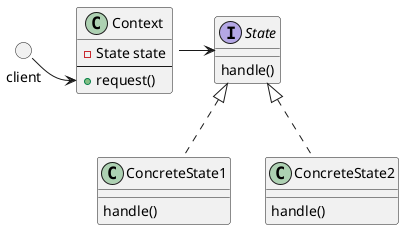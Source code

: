 @startuml
'https://plantuml.com/class-diagram

() client

class Context {
  - State state
  ---
  + request()
}

interface State {
  handle()
}

class ConcreteState1 implements State {
  handle()
}

class ConcreteState2 implements State {
  handle()
}


client -right-> Context::request
Context -right-> State

@enduml
